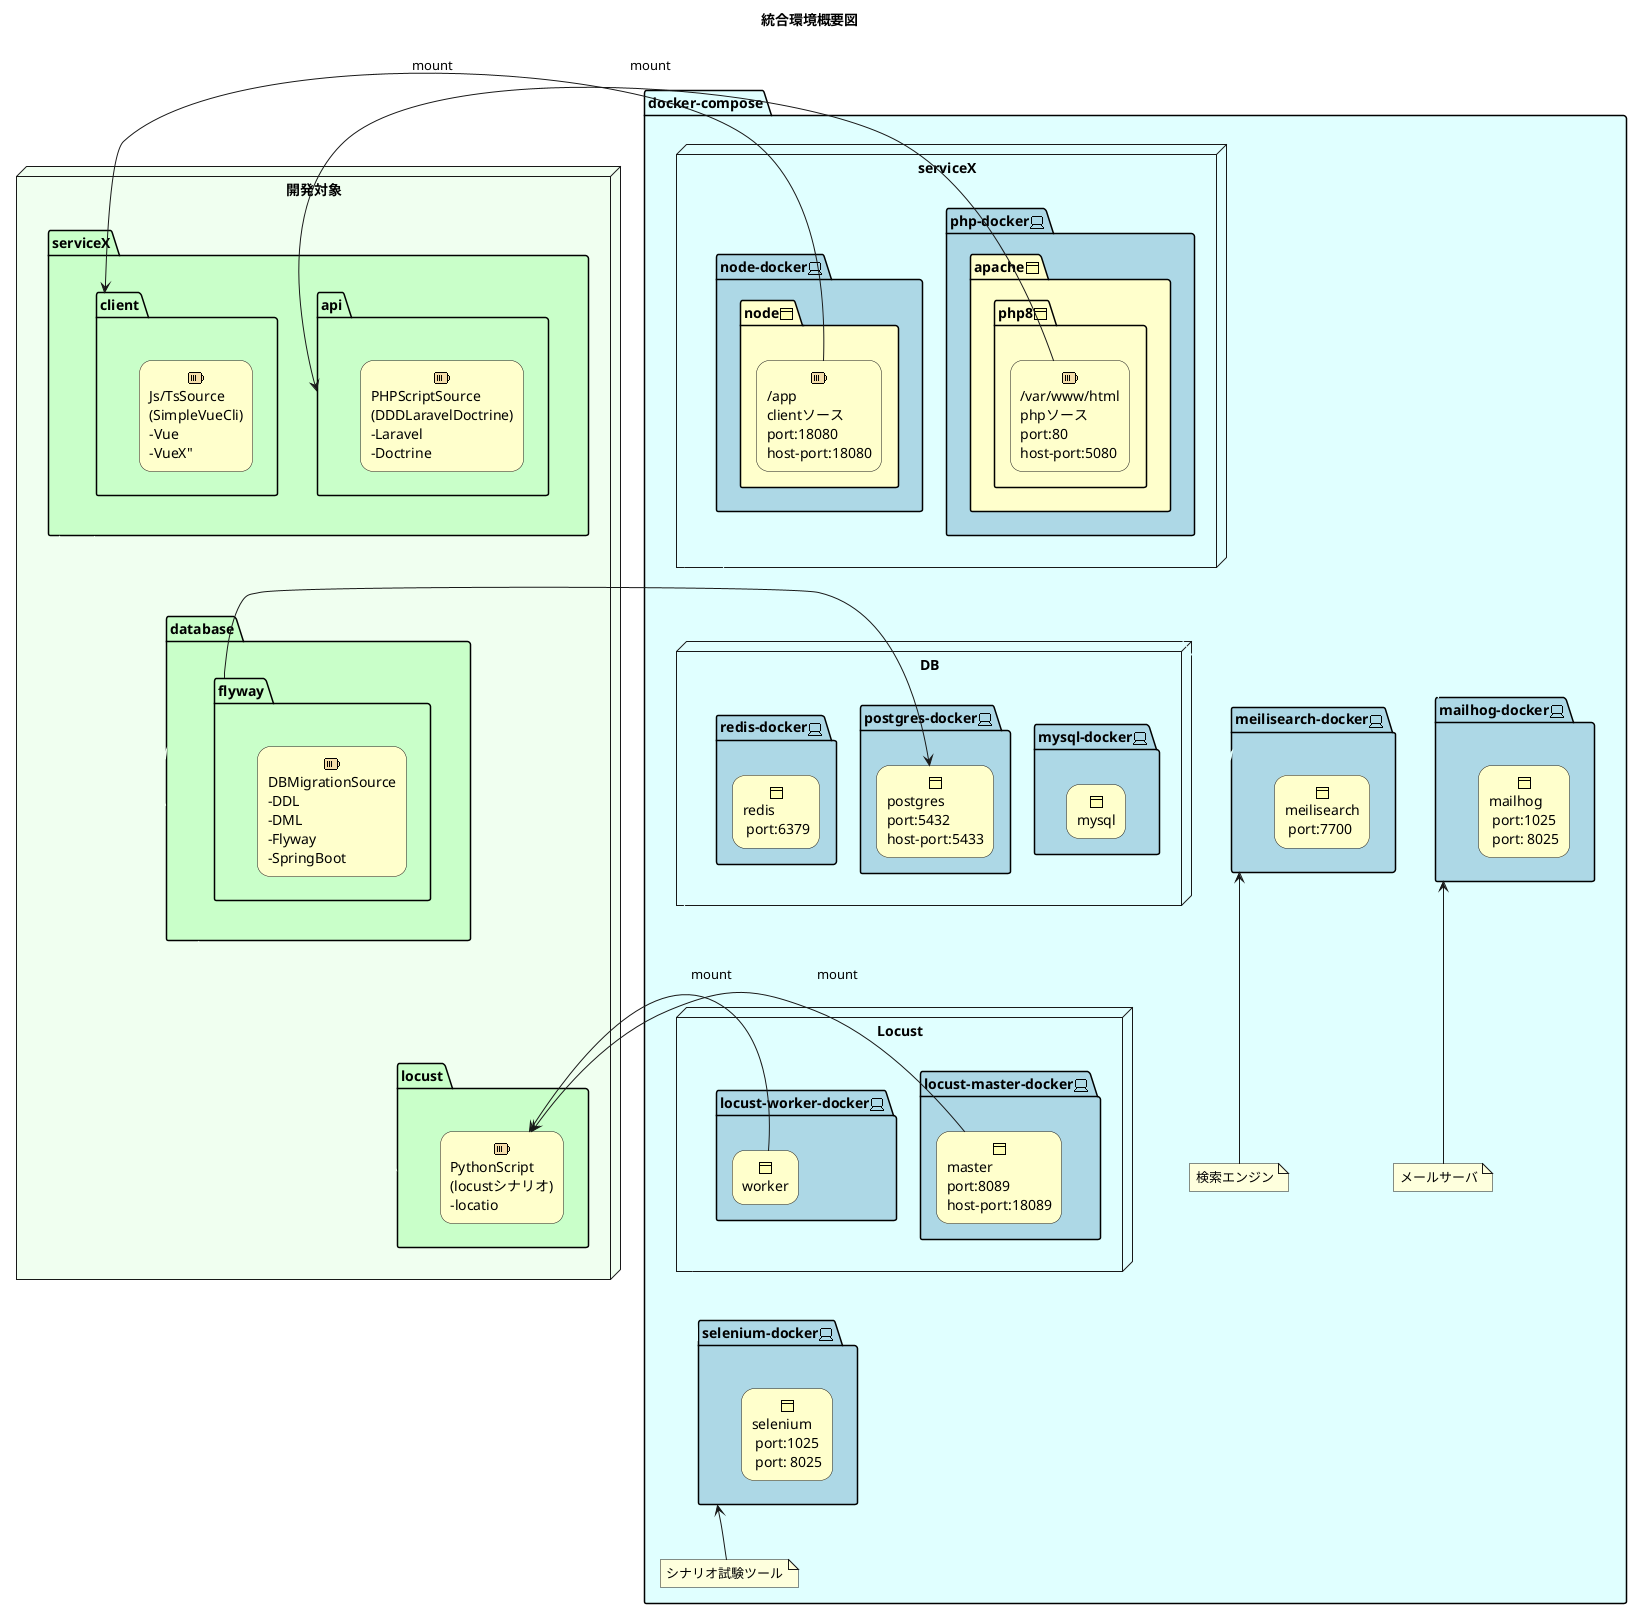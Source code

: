 @startuml
title 統合環境概要図
skinparam rectangle<<aplRectangle>> {
	roundCorner 25
}
sprite $bObject jar:archimate/business-object
sprite $bProduct jar:archimate/business-product
sprite $resource jar:archimate/strategy-resource
sprite $device jar:archimate/device
!define User actor

node  開発対象 #honeydew{
    package serviceX #technology{
        package api {
            rectangle "PHPScriptSource\n(DDDLaravelDoctrine)\n-Laravel\n-Doctrine" as DDDLaravelDoctrine <<$resource>><<aplRectangle>> #Business
        }
        package client{
            rectangle "Js/TsSource\n(SimpleVueCli)\n-Vue\n-VueX"" as SimpleVueCli <<$resource>><<aplRectangle>> #Business
        }

    }
    package database #technology{
        package flyway{
            rectangle "DBMigrationSource\n-DDL\n-DML\n-Flyway\n-SpringBoot" as FlyWayTool <<$resource>><<aplRectangle>> #Business
        }
    }
    package locust #technology{
        rectangle "PythonScript\n(locustシナリオ)\n-locatio" as locust_source <<$resource>><<aplRectangle>> #Business
    }
    database-[#honeydew]up->serviceX
    serviceX-[#honeydew]down->database
    database-[#honeydew]down->locust
}

package docker-compose as docker_compose #lightcyan{
    node serviceX as serviceXDocker{

        package php-docker<$device> as php_docker #lightblue{
            package "apache<$bObject>" #Business{
                 package "php8<$bObject>"  #Business{
                    rectangle "/var/www/html\nphpソース\nport:80\nhost-port:5080" as php_source <<$resource>><<aplRectangle>> #Business{
                    }
                 }
            }
        }
        package node-docker<$device> as node_docker #lightblue{
            package "node<$bObject>"  #Business{
                    rectangle "/app\nclientソース\nport:18080\nhost-port:18080" as client_source <<$resource>><<aplRectangle>> #Business{
                    }
            }
        }
    }
    node DB{
        package mysql-docker<$device> as mysql_docker #lightblue{
            rectangle "mysql" <<$bObject>><<aplRectangle>> #Business
        }
        package postgres-docker<$device> as postgres_docker #lightblue{
            rectangle "postgres\nport:5432\nhost-port:5433" as postgres<<$bObject>><<aplRectangle>> #Business
        }
        package redis-docker<$device> as redis_docker #lightblue{
            rectangle "redis\n port:6379" <<$bObject>><<aplRectangle>> #Business
        }
    }
    package meilisearch-docker<$device> as meilisearch_docker #lightblue{
        rectangle "meilisearch\n port:7700" <<$bObject>><<aplRectangle>> #Business
    }
    package mailhog-docker<$device> as mailhog_docker #lightblue{
        rectangle "mailhog\n port:1025\n port: 8025" <<$bObject>><<aplRectangle>> #Business
    }
    package selenium-docker<$device> as selenium_docker #lightblue{
        rectangle "selenium\n port:1025\n port: 8025" <<$bObject>><<aplRectangle>> #Business
    }

    node Locust {

        package locust-master-docker<$device> as locust_master_docker #lightblue{
            rectangle "master\nport:8089\nhost-port:18089" as master<<$bObject>><<aplRectangle>> #Business
        }
        package locust-worker-docker<$device> as locust_worker_docker #lightblue{
            rectangle "worker" <<$bObject>><<aplRectangle>> #Business
        }
    }
    DB -[#lightcyan]up-> serviceXDocker
    Locust -[#lightcyan]up-> DB
    selenium_docker -[#lightcyan]up-> Locust
    serviceXDocker -[#lightcyan]down-> mailhog_docker
    serviceXDocker -[#lightcyan]down-> meilisearch_docker
    note as mailhogNote
        メールサーバ
    end note
    mailhogNote -up-> mailhog_docker
    note as meilisearchNote
        検索エンジン
    end note
    meilisearchNote -up-> meilisearch_docker
    note as seleniumNote
       シナリオ試験ツール
    end note
    selenium_docker <-- seleniumNote

}


api <-right- php_source:mount
client <-right- client_source:mount
flyway -right-> postgres
locust_source <-right- master : mount
locust_source <-right- worker : mount
@enduml
